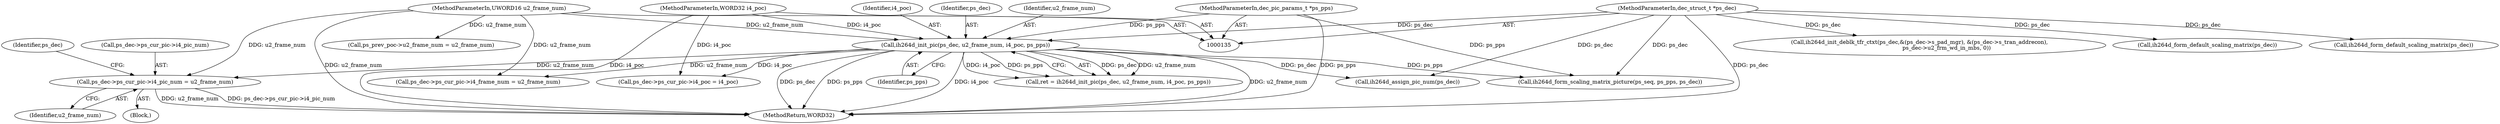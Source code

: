 digraph "0_Android_f634481e940421020e52f511c1fb34aac1db4b2f@pointer" {
"1001193" [label="(Call,ps_dec->ps_cur_pic->i4_pic_num = u2_frame_num)"];
"1000139" [label="(MethodParameterIn,UWORD16 u2_frame_num)"];
"1000590" [label="(Call,ih264d_init_pic(ps_dec, u2_frame_num, i4_poc, ps_pps))"];
"1000136" [label="(MethodParameterIn,dec_struct_t *ps_dec)"];
"1000137" [label="(MethodParameterIn,WORD32 i4_poc)"];
"1000140" [label="(MethodParameterIn,dec_pic_params_t *ps_pps)"];
"1000592" [label="(Identifier,u2_frame_num)"];
"1001193" [label="(Call,ps_dec->ps_cur_pic->i4_pic_num = u2_frame_num)"];
"1000593" [label="(Identifier,i4_poc)"];
"1000139" [label="(MethodParameterIn,UWORD16 u2_frame_num)"];
"1000588" [label="(Call,ret = ih264d_init_pic(ps_dec, u2_frame_num, i4_poc, ps_pps))"];
"1002009" [label="(Call,ih264d_form_default_scaling_matrix(ps_dec))"];
"1001996" [label="(Call,ih264d_form_scaling_matrix_picture(ps_seq, ps_pps, ps_dec))"];
"1001179" [label="(Call,ps_dec->ps_cur_pic->i4_poc = i4_poc)"];
"1002104" [label="(Call,ih264d_init_deblk_tfr_ctxt(ps_dec,&(ps_dec->s_pad_mgr), &(ps_dec->s_tran_addrecon),\n                               ps_dec->u2_frm_wd_in_mbs, 0))"];
"1000140" [label="(MethodParameterIn,dec_pic_params_t *ps_pps)"];
"1001199" [label="(Identifier,u2_frame_num)"];
"1000252" [label="(Call,ps_prev_poc->u2_frame_num = u2_frame_num)"];
"1000590" [label="(Call,ih264d_init_pic(ps_dec, u2_frame_num, i4_poc, ps_pps))"];
"1001944" [label="(Call,ih264d_assign_pic_num(ps_dec))"];
"1000594" [label="(Identifier,ps_pps)"];
"1000591" [label="(Identifier,ps_dec)"];
"1000137" [label="(MethodParameterIn,WORD32 i4_poc)"];
"1001203" [label="(Identifier,ps_dec)"];
"1000141" [label="(Block,)"];
"1001186" [label="(Call,ps_dec->ps_cur_pic->i4_frame_num = u2_frame_num)"];
"1000136" [label="(MethodParameterIn,dec_struct_t *ps_dec)"];
"1002025" [label="(Call,ih264d_form_default_scaling_matrix(ps_dec))"];
"1002154" [label="(MethodReturn,WORD32)"];
"1001194" [label="(Call,ps_dec->ps_cur_pic->i4_pic_num)"];
"1001193" -> "1000141"  [label="AST: "];
"1001193" -> "1001199"  [label="CFG: "];
"1001194" -> "1001193"  [label="AST: "];
"1001199" -> "1001193"  [label="AST: "];
"1001203" -> "1001193"  [label="CFG: "];
"1001193" -> "1002154"  [label="DDG: u2_frame_num"];
"1001193" -> "1002154"  [label="DDG: ps_dec->ps_cur_pic->i4_pic_num"];
"1000139" -> "1001193"  [label="DDG: u2_frame_num"];
"1000590" -> "1001193"  [label="DDG: u2_frame_num"];
"1000139" -> "1000135"  [label="AST: "];
"1000139" -> "1002154"  [label="DDG: u2_frame_num"];
"1000139" -> "1000252"  [label="DDG: u2_frame_num"];
"1000139" -> "1000590"  [label="DDG: u2_frame_num"];
"1000139" -> "1001186"  [label="DDG: u2_frame_num"];
"1000590" -> "1000588"  [label="AST: "];
"1000590" -> "1000594"  [label="CFG: "];
"1000591" -> "1000590"  [label="AST: "];
"1000592" -> "1000590"  [label="AST: "];
"1000593" -> "1000590"  [label="AST: "];
"1000594" -> "1000590"  [label="AST: "];
"1000588" -> "1000590"  [label="CFG: "];
"1000590" -> "1002154"  [label="DDG: u2_frame_num"];
"1000590" -> "1002154"  [label="DDG: ps_dec"];
"1000590" -> "1002154"  [label="DDG: ps_pps"];
"1000590" -> "1002154"  [label="DDG: i4_poc"];
"1000590" -> "1000588"  [label="DDG: ps_dec"];
"1000590" -> "1000588"  [label="DDG: u2_frame_num"];
"1000590" -> "1000588"  [label="DDG: i4_poc"];
"1000590" -> "1000588"  [label="DDG: ps_pps"];
"1000136" -> "1000590"  [label="DDG: ps_dec"];
"1000137" -> "1000590"  [label="DDG: i4_poc"];
"1000140" -> "1000590"  [label="DDG: ps_pps"];
"1000590" -> "1001179"  [label="DDG: i4_poc"];
"1000590" -> "1001186"  [label="DDG: u2_frame_num"];
"1000590" -> "1001944"  [label="DDG: ps_dec"];
"1000590" -> "1001996"  [label="DDG: ps_pps"];
"1000136" -> "1000135"  [label="AST: "];
"1000136" -> "1002154"  [label="DDG: ps_dec"];
"1000136" -> "1001944"  [label="DDG: ps_dec"];
"1000136" -> "1001996"  [label="DDG: ps_dec"];
"1000136" -> "1002009"  [label="DDG: ps_dec"];
"1000136" -> "1002025"  [label="DDG: ps_dec"];
"1000136" -> "1002104"  [label="DDG: ps_dec"];
"1000137" -> "1000135"  [label="AST: "];
"1000137" -> "1002154"  [label="DDG: i4_poc"];
"1000137" -> "1001179"  [label="DDG: i4_poc"];
"1000140" -> "1000135"  [label="AST: "];
"1000140" -> "1002154"  [label="DDG: ps_pps"];
"1000140" -> "1001996"  [label="DDG: ps_pps"];
}
